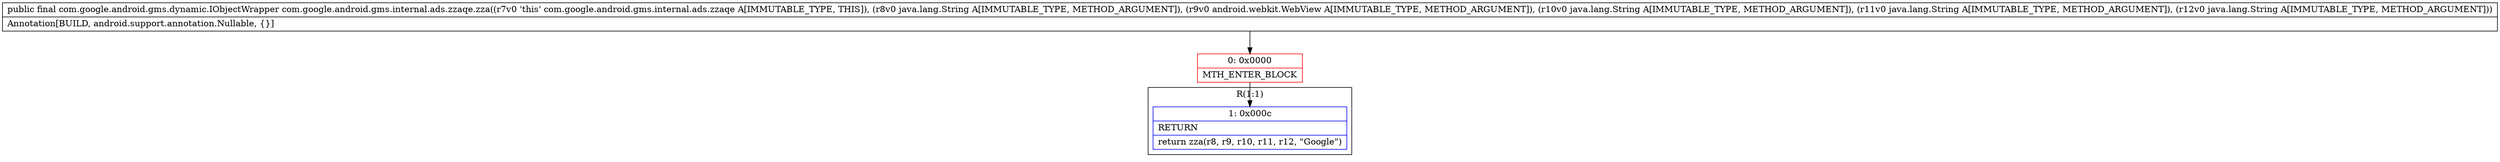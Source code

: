 digraph "CFG forcom.google.android.gms.internal.ads.zzaqe.zza(Ljava\/lang\/String;Landroid\/webkit\/WebView;Ljava\/lang\/String;Ljava\/lang\/String;Ljava\/lang\/String;)Lcom\/google\/android\/gms\/dynamic\/IObjectWrapper;" {
subgraph cluster_Region_99071145 {
label = "R(1:1)";
node [shape=record,color=blue];
Node_1 [shape=record,label="{1\:\ 0x000c|RETURN\l|return zza(r8, r9, r10, r11, r12, \"Google\")\l}"];
}
Node_0 [shape=record,color=red,label="{0\:\ 0x0000|MTH_ENTER_BLOCK\l}"];
MethodNode[shape=record,label="{public final com.google.android.gms.dynamic.IObjectWrapper com.google.android.gms.internal.ads.zzaqe.zza((r7v0 'this' com.google.android.gms.internal.ads.zzaqe A[IMMUTABLE_TYPE, THIS]), (r8v0 java.lang.String A[IMMUTABLE_TYPE, METHOD_ARGUMENT]), (r9v0 android.webkit.WebView A[IMMUTABLE_TYPE, METHOD_ARGUMENT]), (r10v0 java.lang.String A[IMMUTABLE_TYPE, METHOD_ARGUMENT]), (r11v0 java.lang.String A[IMMUTABLE_TYPE, METHOD_ARGUMENT]), (r12v0 java.lang.String A[IMMUTABLE_TYPE, METHOD_ARGUMENT]))  | Annotation[BUILD, android.support.annotation.Nullable, \{\}]\l}"];
MethodNode -> Node_0;
Node_0 -> Node_1;
}

